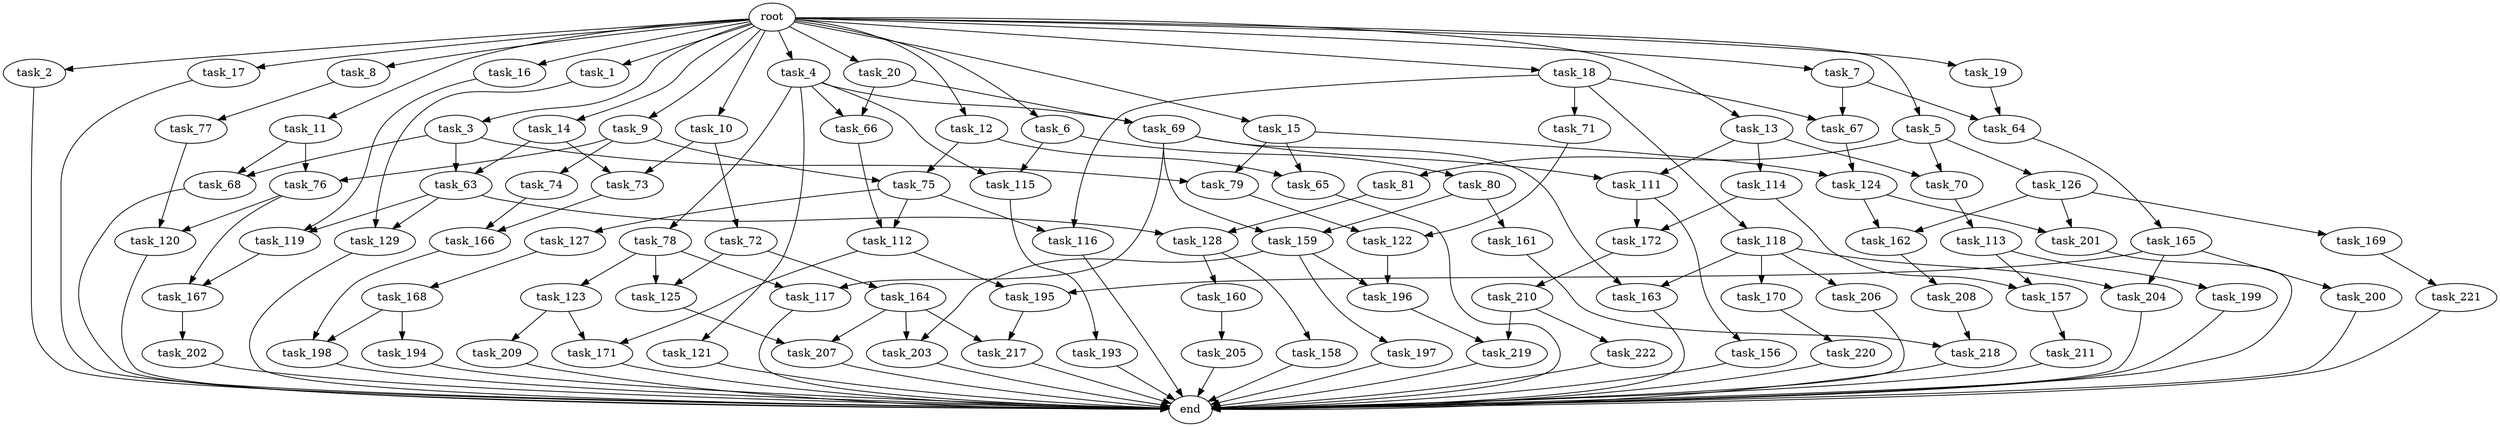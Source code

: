 digraph G {
  root [size="0.000000"];
  task_1 [size="10.240000"];
  task_2 [size="10.240000"];
  task_3 [size="10.240000"];
  task_4 [size="10.240000"];
  task_5 [size="10.240000"];
  task_6 [size="10.240000"];
  task_7 [size="10.240000"];
  task_8 [size="10.240000"];
  task_9 [size="10.240000"];
  task_10 [size="10.240000"];
  task_11 [size="10.240000"];
  task_12 [size="10.240000"];
  task_13 [size="10.240000"];
  task_14 [size="10.240000"];
  task_15 [size="10.240000"];
  task_16 [size="10.240000"];
  task_17 [size="10.240000"];
  task_18 [size="10.240000"];
  task_19 [size="10.240000"];
  task_20 [size="10.240000"];
  task_63 [size="8933531975.680000"];
  task_64 [size="2147483648.000000"];
  task_65 [size="10995116277.760000"];
  task_66 [size="4552665333.760000"];
  task_67 [size="3521873182.720000"];
  task_68 [size="8933531975.680000"];
  task_69 [size="4552665333.760000"];
  task_70 [size="15547781611.520000"];
  task_71 [size="2147483648.000000"];
  task_72 [size="4209067950.080000"];
  task_73 [size="12799002542.080000"];
  task_74 [size="2147483648.000000"];
  task_75 [size="7645041786.880000"];
  task_76 [size="10737418240.000000"];
  task_77 [size="6957847019.520000"];
  task_78 [size="343597383.680000"];
  task_79 [size="5841155522.560000"];
  task_80 [size="4209067950.080000"];
  task_81 [size="8589934592.000000"];
  task_111 [size="11166914969.600000"];
  task_112 [size="9105330667.520000"];
  task_113 [size="5497558138.880000"];
  task_114 [size="6957847019.520000"];
  task_115 [size="4552665333.760000"];
  task_116 [size="9105330667.520000"];
  task_117 [size="5583457484.800000"];
  task_118 [size="2147483648.000000"];
  task_119 [size="4982162063.360000"];
  task_120 [size="14087492730.880001"];
  task_121 [size="343597383.680000"];
  task_122 [size="4982162063.360000"];
  task_123 [size="1374389534.720000"];
  task_124 [size="6270652252.160000"];
  task_125 [size="1717986918.400000"];
  task_126 [size="8589934592.000000"];
  task_127 [size="6957847019.520000"];
  task_128 [size="9706626088.960001"];
  task_129 [size="11166914969.600000"];
  task_156 [size="3092376453.120000"];
  task_157 [size="10995116277.760000"];
  task_158 [size="8589934592.000000"];
  task_159 [size="4982162063.360000"];
  task_160 [size="8589934592.000000"];
  task_161 [size="773094113.280000"];
  task_162 [size="15547781611.520000"];
  task_163 [size="7301444403.200000"];
  task_164 [size="343597383.680000"];
  task_165 [size="1374389534.720000"];
  task_166 [size="15547781611.520000"];
  task_167 [size="14087492730.880001"];
  task_168 [size="4209067950.080000"];
  task_169 [size="6957847019.520000"];
  task_170 [size="3092376453.120000"];
  task_171 [size="9706626088.960001"];
  task_172 [size="8589934592.000000"];
  task_193 [size="4209067950.080000"];
  task_194 [size="1374389534.720000"];
  task_195 [size="9706626088.960001"];
  task_196 [size="6184752906.240000"];
  task_197 [size="3092376453.120000"];
  task_198 [size="9964324126.719999"];
  task_199 [size="5497558138.880000"];
  task_200 [size="5497558138.880000"];
  task_201 [size="15547781611.520000"];
  task_202 [size="4209067950.080000"];
  task_203 [size="3865470566.400000"];
  task_204 [size="8589934592.000000"];
  task_205 [size="4209067950.080000"];
  task_206 [size="3092376453.120000"];
  task_207 [size="4982162063.360000"];
  task_208 [size="3092376453.120000"];
  task_209 [size="5497558138.880000"];
  task_210 [size="4209067950.080000"];
  task_211 [size="1374389534.720000"];
  task_217 [size="4982162063.360000"];
  task_218 [size="5841155522.560000"];
  task_219 [size="9964324126.719999"];
  task_220 [size="2147483648.000000"];
  task_221 [size="5497558138.880000"];
  task_222 [size="1374389534.720000"];
  end [size="0.000000"];

  root -> task_1 [size="1.000000"];
  root -> task_2 [size="1.000000"];
  root -> task_3 [size="1.000000"];
  root -> task_4 [size="1.000000"];
  root -> task_5 [size="1.000000"];
  root -> task_6 [size="1.000000"];
  root -> task_7 [size="1.000000"];
  root -> task_8 [size="1.000000"];
  root -> task_9 [size="1.000000"];
  root -> task_10 [size="1.000000"];
  root -> task_11 [size="1.000000"];
  root -> task_12 [size="1.000000"];
  root -> task_13 [size="1.000000"];
  root -> task_14 [size="1.000000"];
  root -> task_15 [size="1.000000"];
  root -> task_16 [size="1.000000"];
  root -> task_17 [size="1.000000"];
  root -> task_18 [size="1.000000"];
  root -> task_19 [size="1.000000"];
  root -> task_20 [size="1.000000"];
  task_1 -> task_129 [size="679477248.000000"];
  task_2 -> end [size="1.000000"];
  task_3 -> task_63 [size="33554432.000000"];
  task_3 -> task_68 [size="33554432.000000"];
  task_3 -> task_79 [size="33554432.000000"];
  task_4 -> task_66 [size="33554432.000000"];
  task_4 -> task_69 [size="33554432.000000"];
  task_4 -> task_78 [size="33554432.000000"];
  task_4 -> task_115 [size="33554432.000000"];
  task_4 -> task_121 [size="33554432.000000"];
  task_5 -> task_70 [size="838860800.000000"];
  task_5 -> task_81 [size="838860800.000000"];
  task_5 -> task_126 [size="838860800.000000"];
  task_6 -> task_80 [size="411041792.000000"];
  task_6 -> task_115 [size="411041792.000000"];
  task_7 -> task_64 [size="134217728.000000"];
  task_7 -> task_67 [size="134217728.000000"];
  task_8 -> task_77 [size="679477248.000000"];
  task_9 -> task_74 [size="209715200.000000"];
  task_9 -> task_75 [size="209715200.000000"];
  task_9 -> task_76 [size="209715200.000000"];
  task_10 -> task_72 [size="411041792.000000"];
  task_10 -> task_73 [size="411041792.000000"];
  task_11 -> task_68 [size="838860800.000000"];
  task_11 -> task_76 [size="838860800.000000"];
  task_12 -> task_65 [size="536870912.000000"];
  task_12 -> task_75 [size="536870912.000000"];
  task_13 -> task_70 [size="679477248.000000"];
  task_13 -> task_111 [size="679477248.000000"];
  task_13 -> task_114 [size="679477248.000000"];
  task_14 -> task_63 [size="838860800.000000"];
  task_14 -> task_73 [size="838860800.000000"];
  task_15 -> task_65 [size="536870912.000000"];
  task_15 -> task_79 [size="536870912.000000"];
  task_15 -> task_124 [size="536870912.000000"];
  task_16 -> task_119 [size="75497472.000000"];
  task_17 -> end [size="1.000000"];
  task_18 -> task_67 [size="209715200.000000"];
  task_18 -> task_71 [size="209715200.000000"];
  task_18 -> task_116 [size="209715200.000000"];
  task_18 -> task_118 [size="209715200.000000"];
  task_19 -> task_64 [size="75497472.000000"];
  task_20 -> task_66 [size="411041792.000000"];
  task_20 -> task_69 [size="411041792.000000"];
  task_63 -> task_119 [size="411041792.000000"];
  task_63 -> task_128 [size="411041792.000000"];
  task_63 -> task_129 [size="411041792.000000"];
  task_64 -> task_165 [size="134217728.000000"];
  task_65 -> end [size="1.000000"];
  task_66 -> task_112 [size="209715200.000000"];
  task_67 -> task_124 [size="75497472.000000"];
  task_68 -> end [size="1.000000"];
  task_69 -> task_111 [size="411041792.000000"];
  task_69 -> task_117 [size="411041792.000000"];
  task_69 -> task_159 [size="411041792.000000"];
  task_69 -> task_163 [size="411041792.000000"];
  task_70 -> task_113 [size="536870912.000000"];
  task_71 -> task_122 [size="75497472.000000"];
  task_72 -> task_125 [size="33554432.000000"];
  task_72 -> task_164 [size="33554432.000000"];
  task_73 -> task_166 [size="679477248.000000"];
  task_74 -> task_166 [size="838860800.000000"];
  task_75 -> task_112 [size="679477248.000000"];
  task_75 -> task_116 [size="679477248.000000"];
  task_75 -> task_127 [size="679477248.000000"];
  task_76 -> task_120 [size="838860800.000000"];
  task_76 -> task_167 [size="838860800.000000"];
  task_77 -> task_120 [size="536870912.000000"];
  task_78 -> task_117 [size="134217728.000000"];
  task_78 -> task_123 [size="134217728.000000"];
  task_78 -> task_125 [size="134217728.000000"];
  task_79 -> task_122 [size="411041792.000000"];
  task_80 -> task_159 [size="75497472.000000"];
  task_80 -> task_161 [size="75497472.000000"];
  task_81 -> task_128 [size="536870912.000000"];
  task_111 -> task_156 [size="301989888.000000"];
  task_111 -> task_172 [size="301989888.000000"];
  task_112 -> task_171 [size="411041792.000000"];
  task_112 -> task_195 [size="411041792.000000"];
  task_113 -> task_157 [size="536870912.000000"];
  task_113 -> task_199 [size="536870912.000000"];
  task_114 -> task_157 [size="536870912.000000"];
  task_114 -> task_172 [size="536870912.000000"];
  task_115 -> task_193 [size="411041792.000000"];
  task_116 -> end [size="1.000000"];
  task_117 -> end [size="1.000000"];
  task_118 -> task_163 [size="301989888.000000"];
  task_118 -> task_170 [size="301989888.000000"];
  task_118 -> task_204 [size="301989888.000000"];
  task_118 -> task_206 [size="301989888.000000"];
  task_119 -> task_167 [size="536870912.000000"];
  task_120 -> end [size="1.000000"];
  task_121 -> end [size="1.000000"];
  task_122 -> task_196 [size="301989888.000000"];
  task_123 -> task_171 [size="536870912.000000"];
  task_123 -> task_209 [size="536870912.000000"];
  task_124 -> task_162 [size="838860800.000000"];
  task_124 -> task_201 [size="838860800.000000"];
  task_125 -> task_207 [size="411041792.000000"];
  task_126 -> task_162 [size="679477248.000000"];
  task_126 -> task_169 [size="679477248.000000"];
  task_126 -> task_201 [size="679477248.000000"];
  task_127 -> task_168 [size="411041792.000000"];
  task_128 -> task_158 [size="838860800.000000"];
  task_128 -> task_160 [size="838860800.000000"];
  task_129 -> end [size="1.000000"];
  task_156 -> end [size="1.000000"];
  task_157 -> task_211 [size="134217728.000000"];
  task_158 -> end [size="1.000000"];
  task_159 -> task_196 [size="301989888.000000"];
  task_159 -> task_197 [size="301989888.000000"];
  task_159 -> task_203 [size="301989888.000000"];
  task_160 -> task_205 [size="411041792.000000"];
  task_161 -> task_218 [size="536870912.000000"];
  task_162 -> task_208 [size="301989888.000000"];
  task_163 -> end [size="1.000000"];
  task_164 -> task_203 [size="75497472.000000"];
  task_164 -> task_207 [size="75497472.000000"];
  task_164 -> task_217 [size="75497472.000000"];
  task_165 -> task_195 [size="536870912.000000"];
  task_165 -> task_200 [size="536870912.000000"];
  task_165 -> task_204 [size="536870912.000000"];
  task_166 -> task_198 [size="838860800.000000"];
  task_167 -> task_202 [size="411041792.000000"];
  task_168 -> task_194 [size="134217728.000000"];
  task_168 -> task_198 [size="134217728.000000"];
  task_169 -> task_221 [size="536870912.000000"];
  task_170 -> task_220 [size="209715200.000000"];
  task_171 -> end [size="1.000000"];
  task_172 -> task_210 [size="411041792.000000"];
  task_193 -> end [size="1.000000"];
  task_194 -> end [size="1.000000"];
  task_195 -> task_217 [size="411041792.000000"];
  task_196 -> task_219 [size="838860800.000000"];
  task_197 -> end [size="1.000000"];
  task_198 -> end [size="1.000000"];
  task_199 -> end [size="1.000000"];
  task_200 -> end [size="1.000000"];
  task_201 -> end [size="1.000000"];
  task_202 -> end [size="1.000000"];
  task_203 -> end [size="1.000000"];
  task_204 -> end [size="1.000000"];
  task_205 -> end [size="1.000000"];
  task_206 -> end [size="1.000000"];
  task_207 -> end [size="1.000000"];
  task_208 -> task_218 [size="33554432.000000"];
  task_209 -> end [size="1.000000"];
  task_210 -> task_219 [size="134217728.000000"];
  task_210 -> task_222 [size="134217728.000000"];
  task_211 -> end [size="1.000000"];
  task_217 -> end [size="1.000000"];
  task_218 -> end [size="1.000000"];
  task_219 -> end [size="1.000000"];
  task_220 -> end [size="1.000000"];
  task_221 -> end [size="1.000000"];
  task_222 -> end [size="1.000000"];
}
